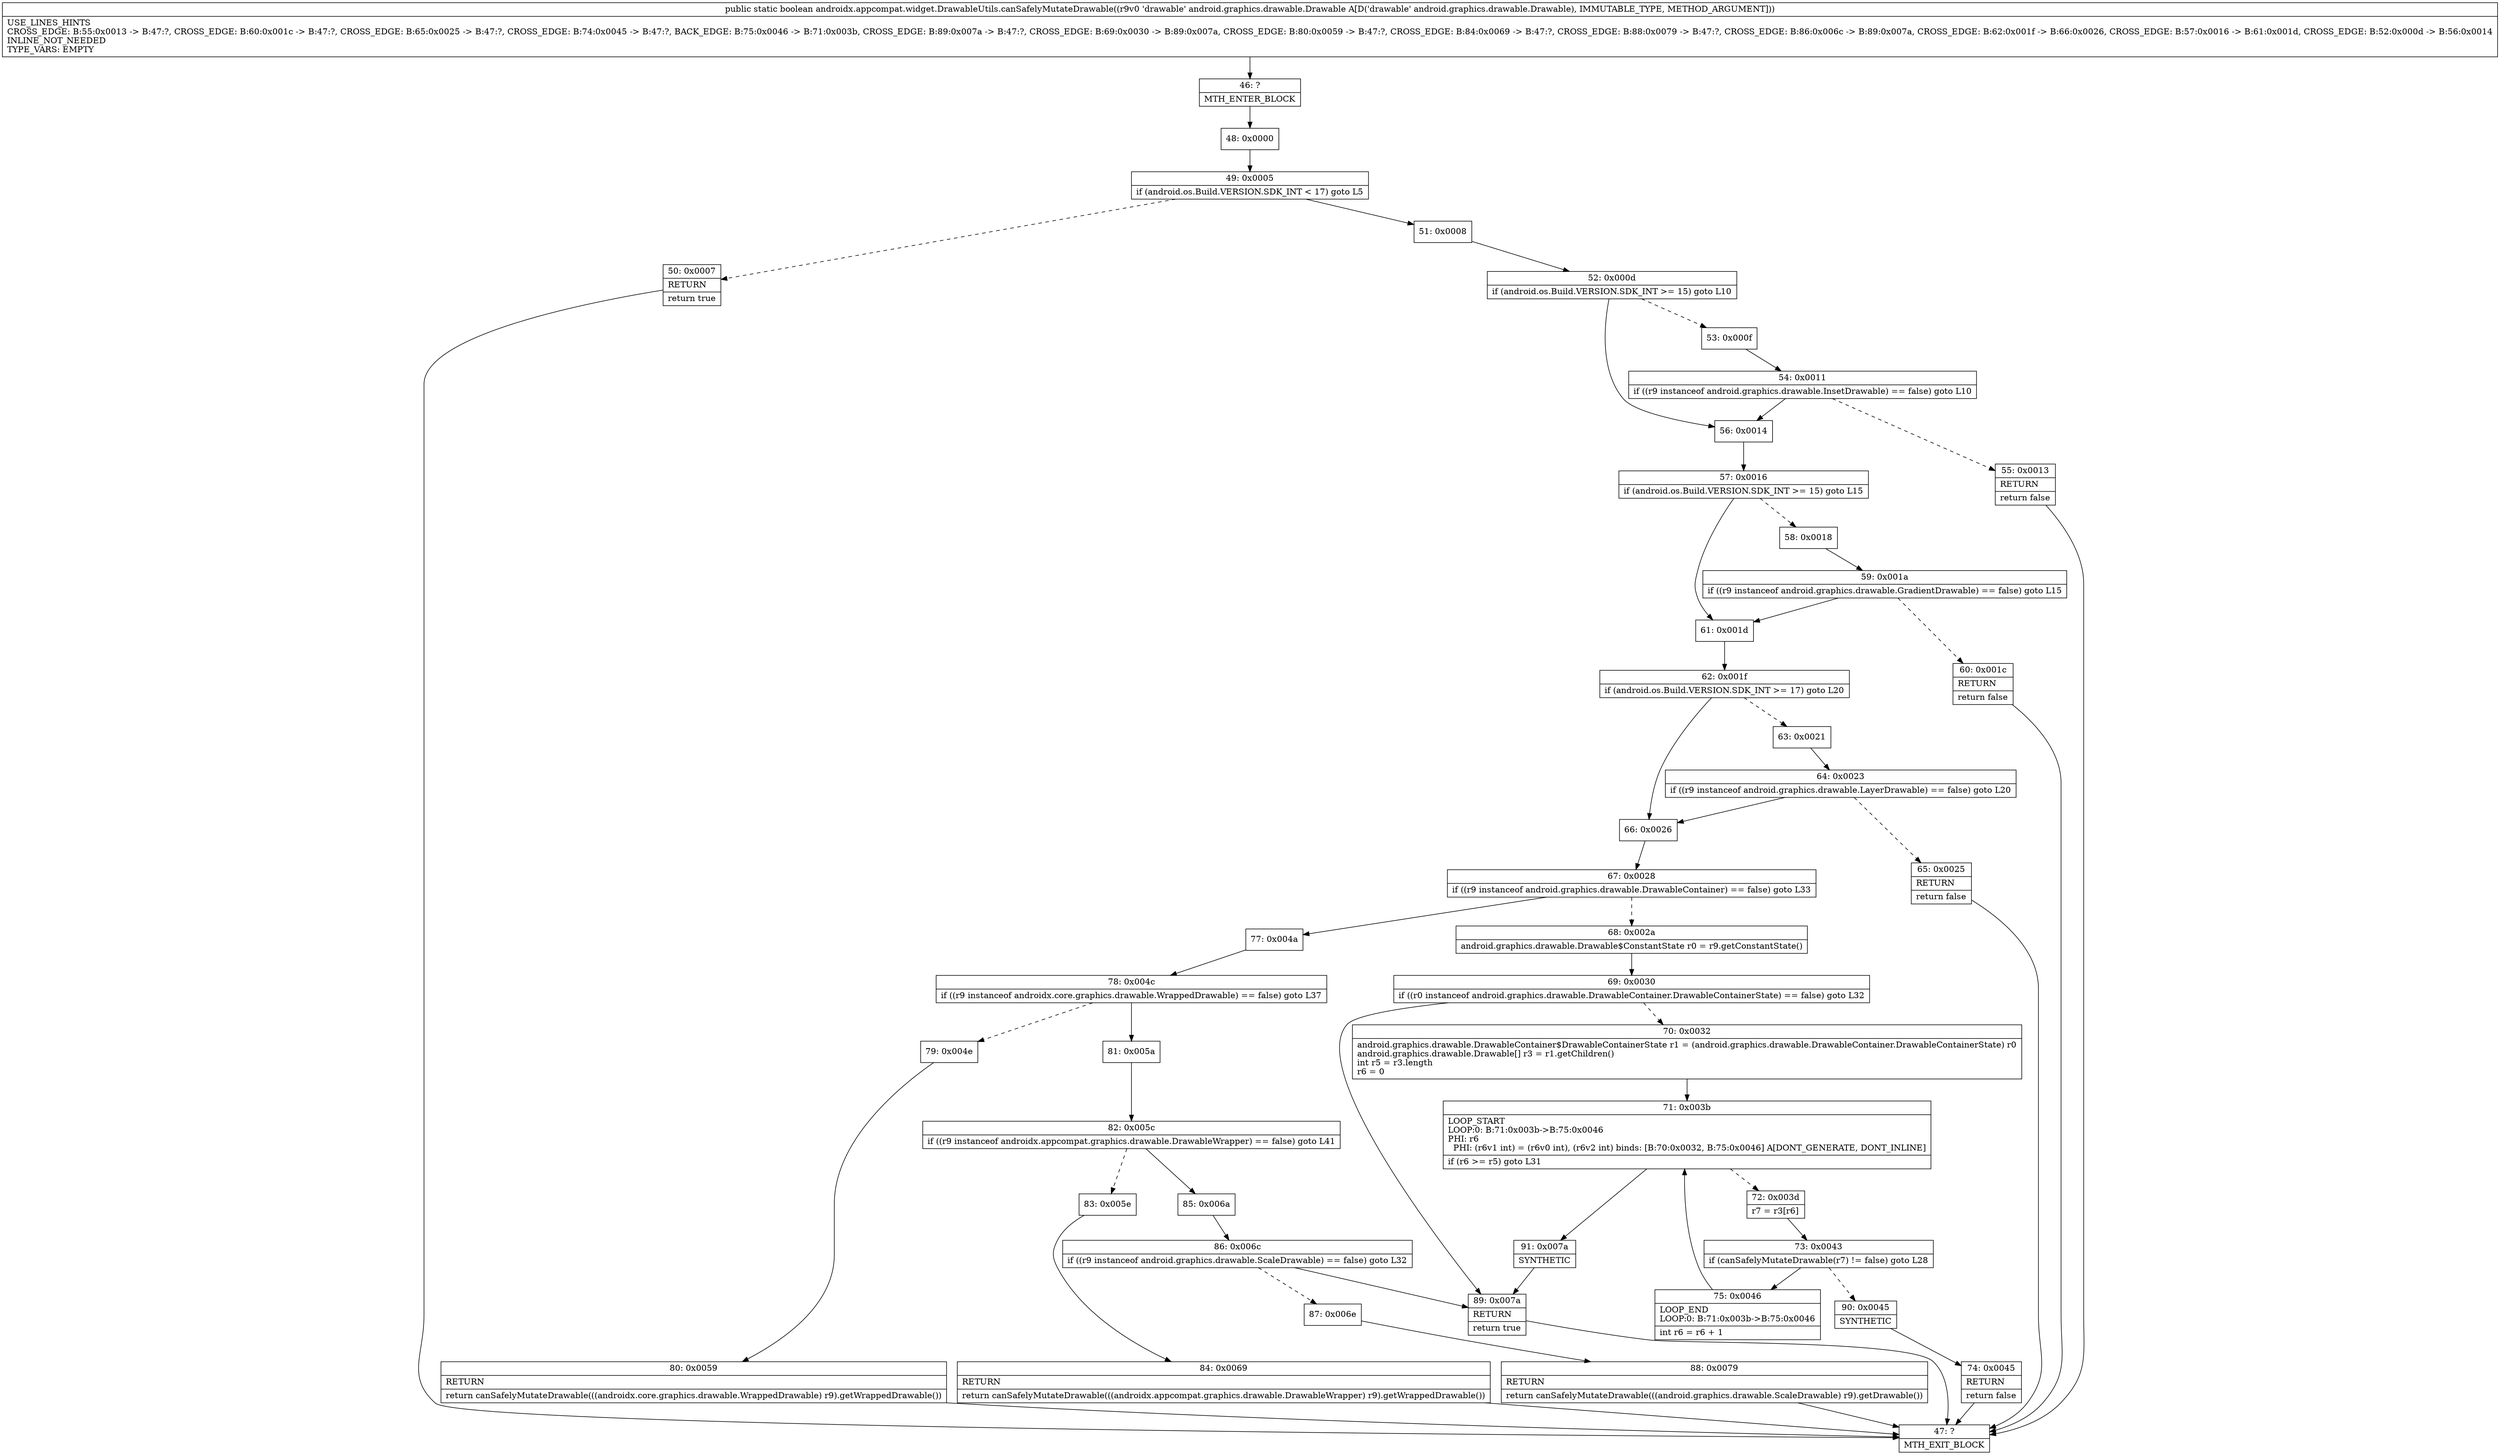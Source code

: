 digraph "CFG forandroidx.appcompat.widget.DrawableUtils.canSafelyMutateDrawable(Landroid\/graphics\/drawable\/Drawable;)Z" {
Node_46 [shape=record,label="{46\:\ ?|MTH_ENTER_BLOCK\l}"];
Node_48 [shape=record,label="{48\:\ 0x0000}"];
Node_49 [shape=record,label="{49\:\ 0x0005|if (android.os.Build.VERSION.SDK_INT \< 17) goto L5\l}"];
Node_50 [shape=record,label="{50\:\ 0x0007|RETURN\l|return true\l}"];
Node_47 [shape=record,label="{47\:\ ?|MTH_EXIT_BLOCK\l}"];
Node_51 [shape=record,label="{51\:\ 0x0008}"];
Node_52 [shape=record,label="{52\:\ 0x000d|if (android.os.Build.VERSION.SDK_INT \>= 15) goto L10\l}"];
Node_53 [shape=record,label="{53\:\ 0x000f}"];
Node_54 [shape=record,label="{54\:\ 0x0011|if ((r9 instanceof android.graphics.drawable.InsetDrawable) == false) goto L10\l}"];
Node_55 [shape=record,label="{55\:\ 0x0013|RETURN\l|return false\l}"];
Node_56 [shape=record,label="{56\:\ 0x0014}"];
Node_57 [shape=record,label="{57\:\ 0x0016|if (android.os.Build.VERSION.SDK_INT \>= 15) goto L15\l}"];
Node_58 [shape=record,label="{58\:\ 0x0018}"];
Node_59 [shape=record,label="{59\:\ 0x001a|if ((r9 instanceof android.graphics.drawable.GradientDrawable) == false) goto L15\l}"];
Node_60 [shape=record,label="{60\:\ 0x001c|RETURN\l|return false\l}"];
Node_61 [shape=record,label="{61\:\ 0x001d}"];
Node_62 [shape=record,label="{62\:\ 0x001f|if (android.os.Build.VERSION.SDK_INT \>= 17) goto L20\l}"];
Node_63 [shape=record,label="{63\:\ 0x0021}"];
Node_64 [shape=record,label="{64\:\ 0x0023|if ((r9 instanceof android.graphics.drawable.LayerDrawable) == false) goto L20\l}"];
Node_65 [shape=record,label="{65\:\ 0x0025|RETURN\l|return false\l}"];
Node_66 [shape=record,label="{66\:\ 0x0026}"];
Node_67 [shape=record,label="{67\:\ 0x0028|if ((r9 instanceof android.graphics.drawable.DrawableContainer) == false) goto L33\l}"];
Node_68 [shape=record,label="{68\:\ 0x002a|android.graphics.drawable.Drawable$ConstantState r0 = r9.getConstantState()\l}"];
Node_69 [shape=record,label="{69\:\ 0x0030|if ((r0 instanceof android.graphics.drawable.DrawableContainer.DrawableContainerState) == false) goto L32\l}"];
Node_70 [shape=record,label="{70\:\ 0x0032|android.graphics.drawable.DrawableContainer$DrawableContainerState r1 = (android.graphics.drawable.DrawableContainer.DrawableContainerState) r0\landroid.graphics.drawable.Drawable[] r3 = r1.getChildren()\lint r5 = r3.length\lr6 = 0\l}"];
Node_71 [shape=record,label="{71\:\ 0x003b|LOOP_START\lLOOP:0: B:71:0x003b\-\>B:75:0x0046\lPHI: r6 \l  PHI: (r6v1 int) = (r6v0 int), (r6v2 int) binds: [B:70:0x0032, B:75:0x0046] A[DONT_GENERATE, DONT_INLINE]\l|if (r6 \>= r5) goto L31\l}"];
Node_72 [shape=record,label="{72\:\ 0x003d|r7 = r3[r6]\l}"];
Node_73 [shape=record,label="{73\:\ 0x0043|if (canSafelyMutateDrawable(r7) != false) goto L28\l}"];
Node_75 [shape=record,label="{75\:\ 0x0046|LOOP_END\lLOOP:0: B:71:0x003b\-\>B:75:0x0046\l|int r6 = r6 + 1\l}"];
Node_90 [shape=record,label="{90\:\ 0x0045|SYNTHETIC\l}"];
Node_74 [shape=record,label="{74\:\ 0x0045|RETURN\l|return false\l}"];
Node_91 [shape=record,label="{91\:\ 0x007a|SYNTHETIC\l}"];
Node_89 [shape=record,label="{89\:\ 0x007a|RETURN\l|return true\l}"];
Node_77 [shape=record,label="{77\:\ 0x004a}"];
Node_78 [shape=record,label="{78\:\ 0x004c|if ((r9 instanceof androidx.core.graphics.drawable.WrappedDrawable) == false) goto L37\l}"];
Node_79 [shape=record,label="{79\:\ 0x004e}"];
Node_80 [shape=record,label="{80\:\ 0x0059|RETURN\l|return canSafelyMutateDrawable(((androidx.core.graphics.drawable.WrappedDrawable) r9).getWrappedDrawable())\l}"];
Node_81 [shape=record,label="{81\:\ 0x005a}"];
Node_82 [shape=record,label="{82\:\ 0x005c|if ((r9 instanceof androidx.appcompat.graphics.drawable.DrawableWrapper) == false) goto L41\l}"];
Node_83 [shape=record,label="{83\:\ 0x005e}"];
Node_84 [shape=record,label="{84\:\ 0x0069|RETURN\l|return canSafelyMutateDrawable(((androidx.appcompat.graphics.drawable.DrawableWrapper) r9).getWrappedDrawable())\l}"];
Node_85 [shape=record,label="{85\:\ 0x006a}"];
Node_86 [shape=record,label="{86\:\ 0x006c|if ((r9 instanceof android.graphics.drawable.ScaleDrawable) == false) goto L32\l}"];
Node_87 [shape=record,label="{87\:\ 0x006e}"];
Node_88 [shape=record,label="{88\:\ 0x0079|RETURN\l|return canSafelyMutateDrawable(((android.graphics.drawable.ScaleDrawable) r9).getDrawable())\l}"];
MethodNode[shape=record,label="{public static boolean androidx.appcompat.widget.DrawableUtils.canSafelyMutateDrawable((r9v0 'drawable' android.graphics.drawable.Drawable A[D('drawable' android.graphics.drawable.Drawable), IMMUTABLE_TYPE, METHOD_ARGUMENT]))  | USE_LINES_HINTS\lCROSS_EDGE: B:55:0x0013 \-\> B:47:?, CROSS_EDGE: B:60:0x001c \-\> B:47:?, CROSS_EDGE: B:65:0x0025 \-\> B:47:?, CROSS_EDGE: B:74:0x0045 \-\> B:47:?, BACK_EDGE: B:75:0x0046 \-\> B:71:0x003b, CROSS_EDGE: B:89:0x007a \-\> B:47:?, CROSS_EDGE: B:69:0x0030 \-\> B:89:0x007a, CROSS_EDGE: B:80:0x0059 \-\> B:47:?, CROSS_EDGE: B:84:0x0069 \-\> B:47:?, CROSS_EDGE: B:88:0x0079 \-\> B:47:?, CROSS_EDGE: B:86:0x006c \-\> B:89:0x007a, CROSS_EDGE: B:62:0x001f \-\> B:66:0x0026, CROSS_EDGE: B:57:0x0016 \-\> B:61:0x001d, CROSS_EDGE: B:52:0x000d \-\> B:56:0x0014\lINLINE_NOT_NEEDED\lTYPE_VARS: EMPTY\l}"];
MethodNode -> Node_46;Node_46 -> Node_48;
Node_48 -> Node_49;
Node_49 -> Node_50[style=dashed];
Node_49 -> Node_51;
Node_50 -> Node_47;
Node_51 -> Node_52;
Node_52 -> Node_53[style=dashed];
Node_52 -> Node_56;
Node_53 -> Node_54;
Node_54 -> Node_55[style=dashed];
Node_54 -> Node_56;
Node_55 -> Node_47;
Node_56 -> Node_57;
Node_57 -> Node_58[style=dashed];
Node_57 -> Node_61;
Node_58 -> Node_59;
Node_59 -> Node_60[style=dashed];
Node_59 -> Node_61;
Node_60 -> Node_47;
Node_61 -> Node_62;
Node_62 -> Node_63[style=dashed];
Node_62 -> Node_66;
Node_63 -> Node_64;
Node_64 -> Node_65[style=dashed];
Node_64 -> Node_66;
Node_65 -> Node_47;
Node_66 -> Node_67;
Node_67 -> Node_68[style=dashed];
Node_67 -> Node_77;
Node_68 -> Node_69;
Node_69 -> Node_70[style=dashed];
Node_69 -> Node_89;
Node_70 -> Node_71;
Node_71 -> Node_72[style=dashed];
Node_71 -> Node_91;
Node_72 -> Node_73;
Node_73 -> Node_75;
Node_73 -> Node_90[style=dashed];
Node_75 -> Node_71;
Node_90 -> Node_74;
Node_74 -> Node_47;
Node_91 -> Node_89;
Node_89 -> Node_47;
Node_77 -> Node_78;
Node_78 -> Node_79[style=dashed];
Node_78 -> Node_81;
Node_79 -> Node_80;
Node_80 -> Node_47;
Node_81 -> Node_82;
Node_82 -> Node_83[style=dashed];
Node_82 -> Node_85;
Node_83 -> Node_84;
Node_84 -> Node_47;
Node_85 -> Node_86;
Node_86 -> Node_87[style=dashed];
Node_86 -> Node_89;
Node_87 -> Node_88;
Node_88 -> Node_47;
}

